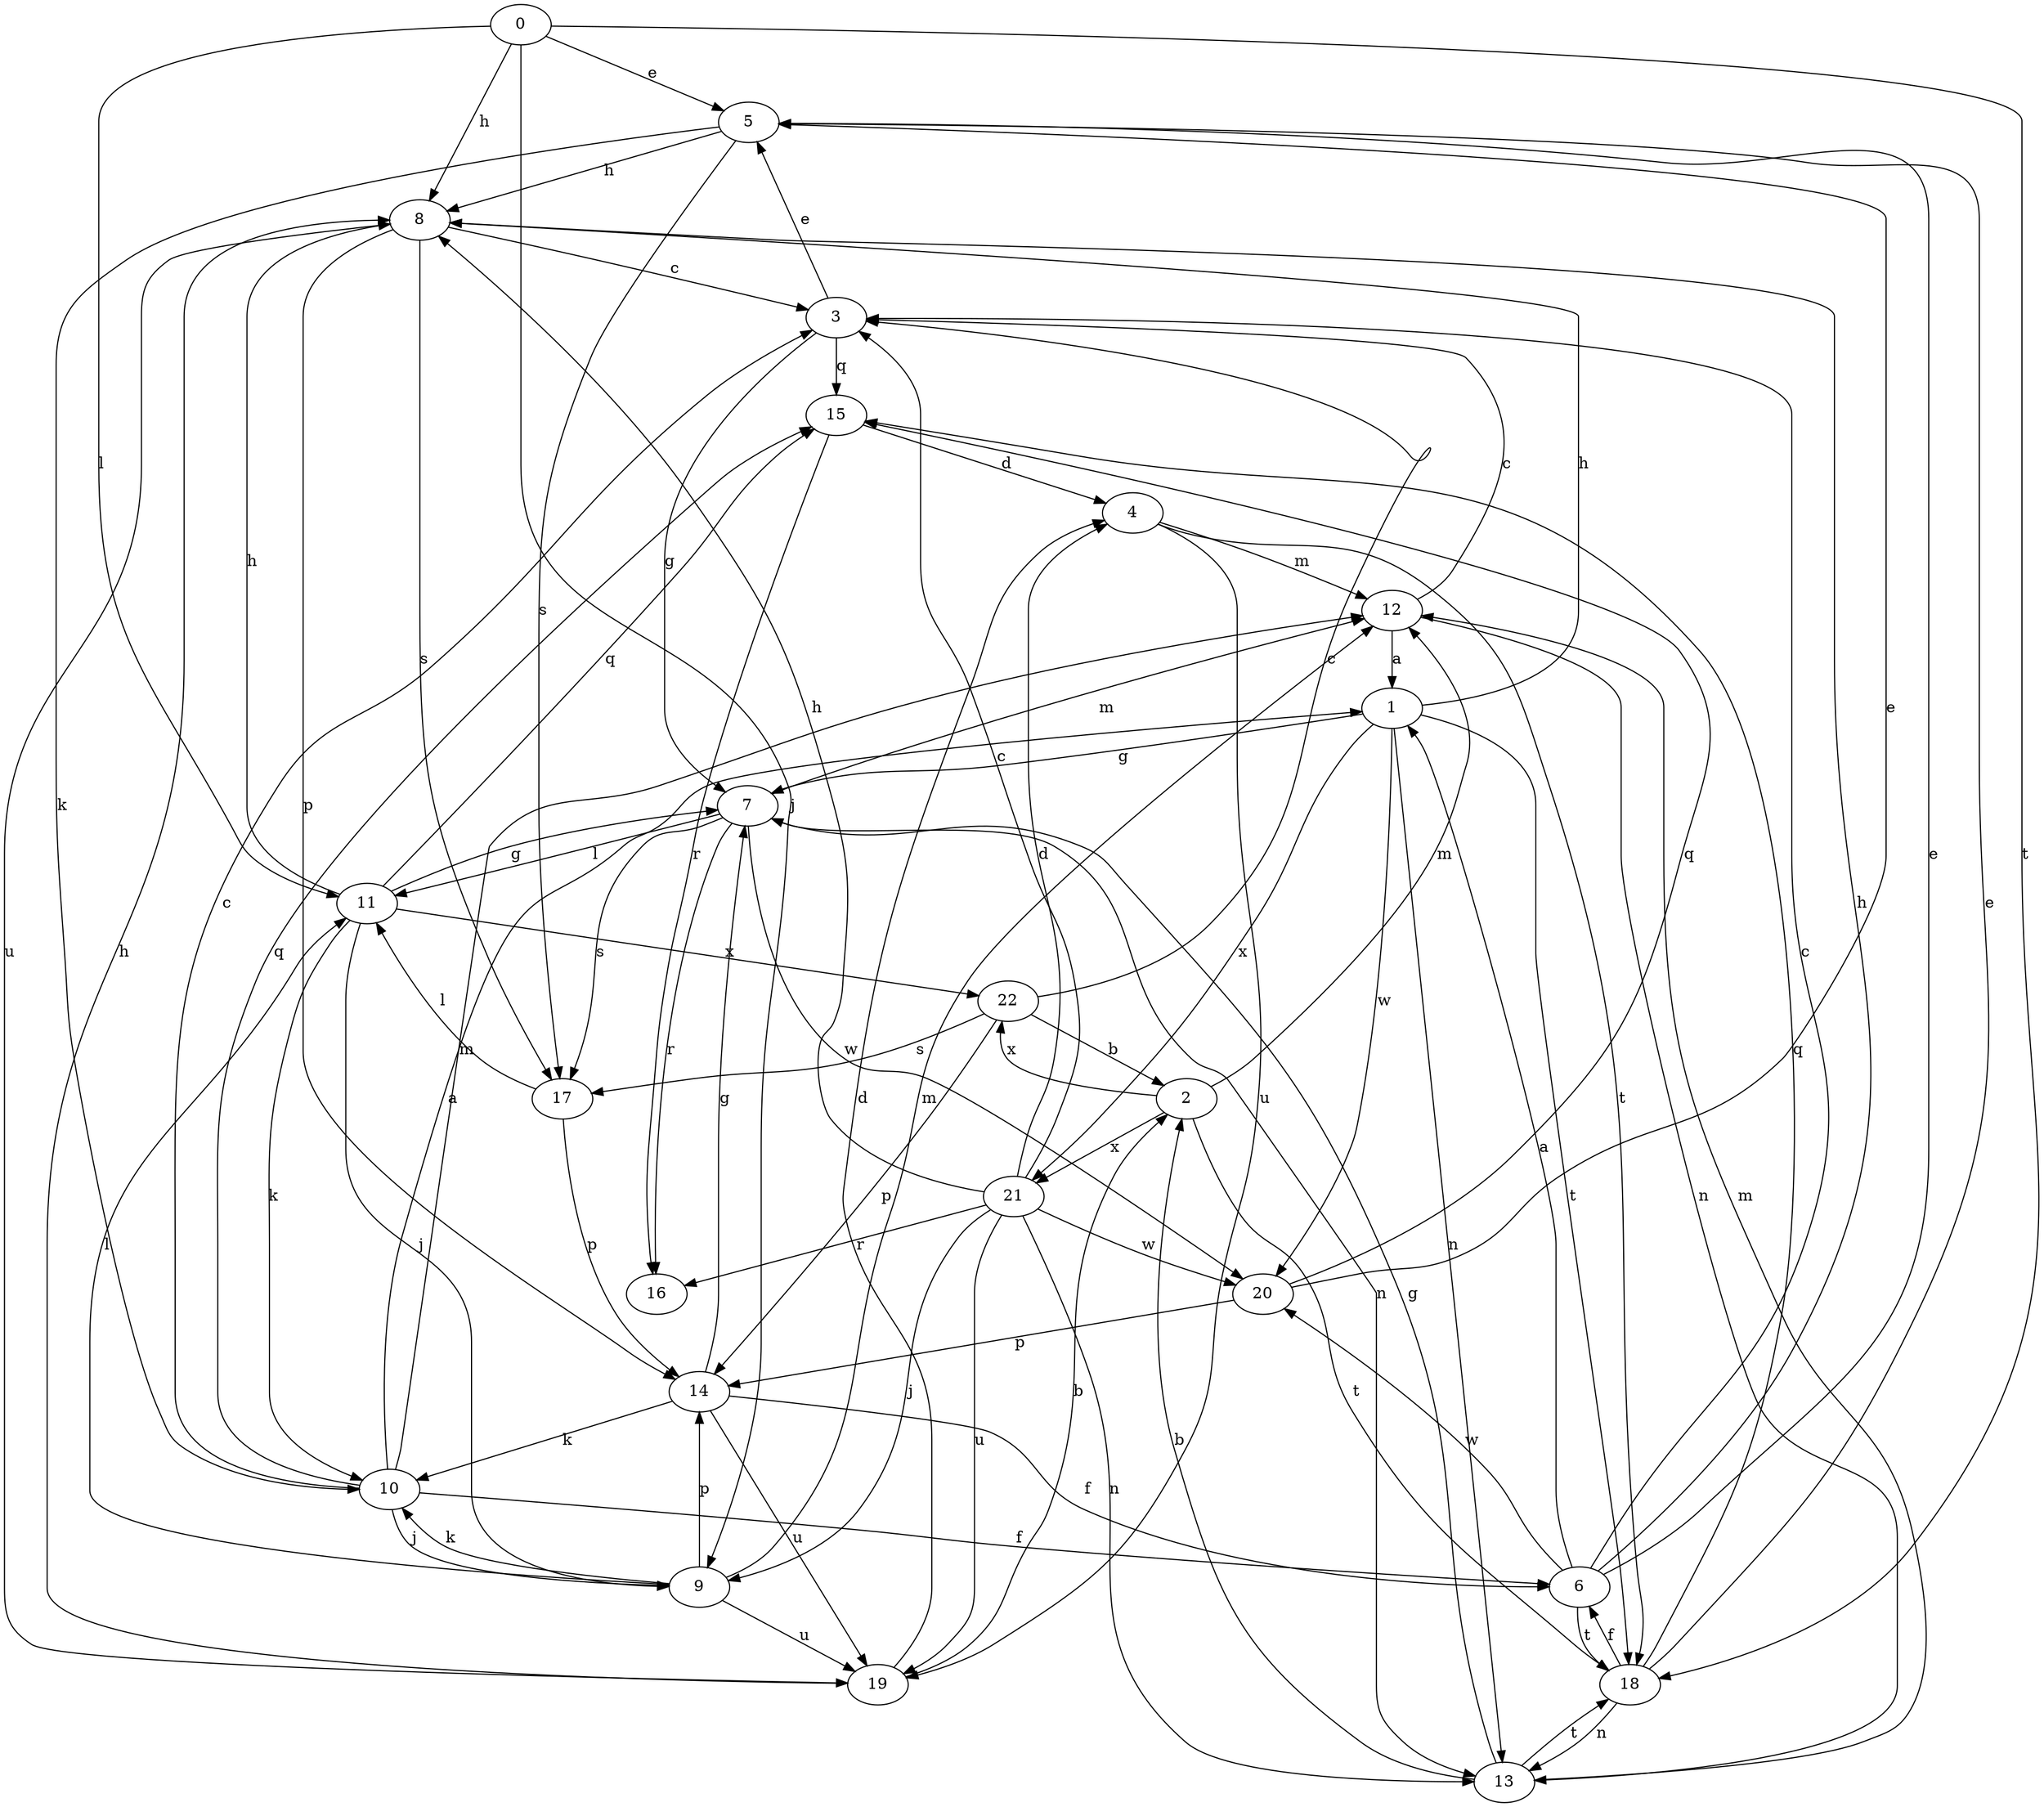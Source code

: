 strict digraph  {
0;
1;
2;
3;
4;
5;
6;
7;
8;
9;
10;
11;
12;
13;
14;
15;
16;
17;
18;
19;
20;
21;
22;
0 -> 5  [label=e];
0 -> 8  [label=h];
0 -> 9  [label=j];
0 -> 11  [label=l];
0 -> 18  [label=t];
1 -> 7  [label=g];
1 -> 8  [label=h];
1 -> 13  [label=n];
1 -> 18  [label=t];
1 -> 20  [label=w];
1 -> 21  [label=x];
2 -> 12  [label=m];
2 -> 18  [label=t];
2 -> 21  [label=x];
2 -> 22  [label=x];
3 -> 5  [label=e];
3 -> 7  [label=g];
3 -> 15  [label=q];
4 -> 12  [label=m];
4 -> 18  [label=t];
4 -> 19  [label=u];
5 -> 8  [label=h];
5 -> 10  [label=k];
5 -> 17  [label=s];
6 -> 1  [label=a];
6 -> 3  [label=c];
6 -> 5  [label=e];
6 -> 8  [label=h];
6 -> 18  [label=t];
6 -> 20  [label=w];
7 -> 11  [label=l];
7 -> 12  [label=m];
7 -> 13  [label=n];
7 -> 16  [label=r];
7 -> 17  [label=s];
7 -> 20  [label=w];
8 -> 3  [label=c];
8 -> 14  [label=p];
8 -> 17  [label=s];
8 -> 19  [label=u];
9 -> 10  [label=k];
9 -> 11  [label=l];
9 -> 12  [label=m];
9 -> 14  [label=p];
9 -> 19  [label=u];
10 -> 1  [label=a];
10 -> 3  [label=c];
10 -> 6  [label=f];
10 -> 9  [label=j];
10 -> 12  [label=m];
10 -> 15  [label=q];
11 -> 7  [label=g];
11 -> 8  [label=h];
11 -> 9  [label=j];
11 -> 10  [label=k];
11 -> 15  [label=q];
11 -> 22  [label=x];
12 -> 1  [label=a];
12 -> 3  [label=c];
12 -> 13  [label=n];
13 -> 2  [label=b];
13 -> 7  [label=g];
13 -> 12  [label=m];
13 -> 18  [label=t];
14 -> 6  [label=f];
14 -> 7  [label=g];
14 -> 10  [label=k];
14 -> 19  [label=u];
15 -> 4  [label=d];
15 -> 16  [label=r];
17 -> 11  [label=l];
17 -> 14  [label=p];
18 -> 5  [label=e];
18 -> 6  [label=f];
18 -> 13  [label=n];
18 -> 15  [label=q];
19 -> 2  [label=b];
19 -> 4  [label=d];
19 -> 8  [label=h];
20 -> 5  [label=e];
20 -> 14  [label=p];
20 -> 15  [label=q];
21 -> 3  [label=c];
21 -> 4  [label=d];
21 -> 8  [label=h];
21 -> 9  [label=j];
21 -> 13  [label=n];
21 -> 16  [label=r];
21 -> 19  [label=u];
21 -> 20  [label=w];
22 -> 2  [label=b];
22 -> 3  [label=c];
22 -> 14  [label=p];
22 -> 17  [label=s];
}
